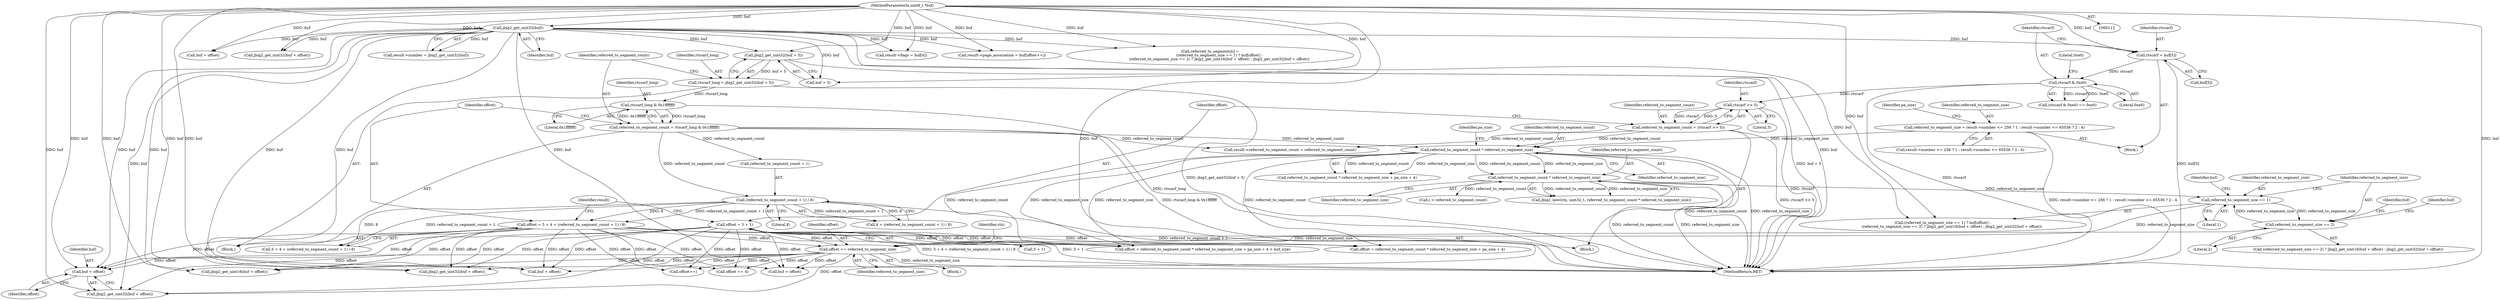 digraph "0_ghostscript_e698d5c11d27212aa1098bc5b1673a3378563092_11@pointer" {
"1000369" [label="(Call,buf + offset)"];
"1000155" [label="(Call,jbig2_get_uint32(buf))"];
"1000114" [label="(MethodParameterIn,uint8_t *buf)"];
"1000329" [label="(Call,offset += referred_to_segment_size)"];
"1000311" [label="(Call,referred_to_segment_size == 1)"];
"1000280" [label="(Call,referred_to_segment_count * referred_to_segment_size)"];
"1000247" [label="(Call,referred_to_segment_count * referred_to_segment_size)"];
"1000200" [label="(Call,referred_to_segment_count = (rtscarf >> 5))"];
"1000202" [label="(Call,rtscarf >> 5)"];
"1000171" [label="(Call,rtscarf & 0xe0)"];
"1000164" [label="(Call,rtscarf = buf[5])"];
"1000182" [label="(Call,referred_to_segment_count = rtscarf_long & 0x1fffffff)"];
"1000184" [label="(Call,rtscarf_long & 0x1fffffff)"];
"1000176" [label="(Call,rtscarf_long = jbig2_get_uint32(buf + 5))"];
"1000178" [label="(Call,jbig2_get_uint32(buf + 5))"];
"1000215" [label="(Call,referred_to_segment_size = result->number <= 256 ? 1 : result->number <= 65536 ? 2 : 4)"];
"1000318" [label="(Call,referred_to_segment_size == 2)"];
"1000187" [label="(Call,offset = 5 + 4 + (referred_to_segment_count + 1) / 8)"];
"1000193" [label="(Call,(referred_to_segment_count + 1) / 8)"];
"1000205" [label="(Call,offset = 5 + 1)"];
"1000174" [label="(Literal,0xe0)"];
"1000155" [label="(Call,jbig2_get_uint32(buf))"];
"1000310" [label="(Call,(referred_to_segment_size == 1) ? buf[offset] :\n                (referred_to_segment_size == 2) ? jbig2_get_uint16(buf + offset) : jbig2_get_uint32(buf + offset))"];
"1000216" [label="(Identifier,referred_to_segment_size)"];
"1000371" [label="(Identifier,offset)"];
"1000311" [label="(Call,referred_to_segment_size == 1)"];
"1000403" [label="(Call,buf + offset)"];
"1000331" [label="(Identifier,referred_to_segment_size)"];
"1000173" [label="(Literal,0xe0)"];
"1000243" [label="(Call,offset + referred_to_segment_count * referred_to_segment_size + pa_size + 4 > buf_size)"];
"1000199" [label="(Block,)"];
"1000370" [label="(Identifier,buf)"];
"1000321" [label="(Call,jbig2_get_uint16(buf + offset))"];
"1000305" [label="(Block,)"];
"1000171" [label="(Call,rtscarf & 0xe0)"];
"1000317" [label="(Call,(referred_to_segment_size == 2) ? jbig2_get_uint16(buf + offset) : jbig2_get_uint32(buf + offset))"];
"1000197" [label="(Literal,8)"];
"1000193" [label="(Call,(referred_to_segment_count + 1) / 8)"];
"1000322" [label="(Call,buf + offset)"];
"1000333" [label="(Identifier,ctx)"];
"1000151" [label="(Call,result->number = jbig2_get_uint32(buf))"];
"1000383" [label="(Call,offset++)"];
"1000247" [label="(Call,referred_to_segment_count * referred_to_segment_size)"];
"1000323" [label="(Identifier,buf)"];
"1000179" [label="(Call,buf + 5)"];
"1000244" [label="(Call,offset + referred_to_segment_count * referred_to_segment_size + pa_size + 4)"];
"1000206" [label="(Identifier,offset)"];
"1000191" [label="(Call,4 + (referred_to_segment_count + 1) / 8)"];
"1000203" [label="(Identifier,rtscarf)"];
"1000282" [label="(Identifier,referred_to_segment_size)"];
"1000177" [label="(Identifier,rtscarf_long)"];
"1000189" [label="(Call,5 + 4 + (referred_to_segment_count + 1) / 8)"];
"1000212" [label="(Identifier,result)"];
"1000184" [label="(Call,rtscarf_long & 0x1fffffff)"];
"1000402" [label="(Call,jbig2_get_uint32(buf + offset))"];
"1000187" [label="(Call,offset = 5 + 4 + (referred_to_segment_count + 1) / 8)"];
"1000327" [label="(Identifier,buf)"];
"1000215" [label="(Call,referred_to_segment_size = result->number <= 256 ? 1 : result->number <= 65536 ? 2 : 4)"];
"1000313" [label="(Literal,1)"];
"1000114" [label="(MethodParameterIn,uint8_t *buf)"];
"1000251" [label="(Identifier,pa_size)"];
"1000318" [label="(Call,referred_to_segment_size == 2)"];
"1000170" [label="(Call,(rtscarf & 0xe0) == 0xe0)"];
"1000205" [label="(Call,offset = 5 + 1)"];
"1000117" [label="(Block,)"];
"1000329" [label="(Call,offset += referred_to_segment_size)"];
"1000182" [label="(Call,referred_to_segment_count = rtscarf_long & 0x1fffffff)"];
"1000330" [label="(Identifier,offset)"];
"1000320" [label="(Literal,2)"];
"1000249" [label="(Identifier,referred_to_segment_size)"];
"1000325" [label="(Call,jbig2_get_uint32(buf + offset))"];
"1000315" [label="(Identifier,buf)"];
"1000188" [label="(Identifier,offset)"];
"1000281" [label="(Identifier,referred_to_segment_count)"];
"1000165" [label="(Identifier,rtscarf)"];
"1000233" [label="(Identifier,pa_size)"];
"1000246" [label="(Call,referred_to_segment_count * referred_to_segment_size + pa_size + 4)"];
"1000156" [label="(Identifier,buf)"];
"1000372" [label="(Call,offset += 4)"];
"1000312" [label="(Identifier,referred_to_segment_size)"];
"1000248" [label="(Identifier,referred_to_segment_count)"];
"1000166" [label="(Call,buf[5])"];
"1000172" [label="(Identifier,rtscarf)"];
"1000280" [label="(Call,referred_to_segment_count * referred_to_segment_size)"];
"1000202" [label="(Call,rtscarf >> 5)"];
"1000217" [label="(Call,result->number <= 256 ? 1 : result->number <= 65536 ? 2 : 4)"];
"1000300" [label="(Call,i < referred_to_segment_count)"];
"1000185" [label="(Identifier,rtscarf_long)"];
"1000207" [label="(Call,5 + 1)"];
"1000194" [label="(Call,referred_to_segment_count + 1)"];
"1000326" [label="(Call,buf + offset)"];
"1000178" [label="(Call,jbig2_get_uint32(buf + 5))"];
"1000175" [label="(Block,)"];
"1000204" [label="(Literal,5)"];
"1000186" [label="(Literal,0x1fffffff)"];
"1000201" [label="(Identifier,referred_to_segment_count)"];
"1000176" [label="(Call,rtscarf_long = jbig2_get_uint32(buf + 5))"];
"1000319" [label="(Identifier,referred_to_segment_size)"];
"1000210" [label="(Call,result->referred_to_segment_count = referred_to_segment_count)"];
"1000157" [label="(Call,result->flags = buf[4])"];
"1000419" [label="(MethodReturn,RET)"];
"1000377" [label="(Call,result->page_association = buf[offset++])"];
"1000277" [label="(Call,jbig2_new(ctx, uint32_t, referred_to_segment_count * referred_to_segment_size))"];
"1000306" [label="(Call,referred_to_segments[i] =\n                (referred_to_segment_size == 1) ? buf[offset] :\n                (referred_to_segment_size == 2) ? jbig2_get_uint16(buf + offset) : jbig2_get_uint32(buf + offset))"];
"1000369" [label="(Call,buf + offset)"];
"1000164" [label="(Call,rtscarf = buf[5])"];
"1000200" [label="(Call,referred_to_segment_count = (rtscarf >> 5))"];
"1000183" [label="(Identifier,referred_to_segment_count)"];
"1000368" [label="(Call,jbig2_get_uint32(buf + offset))"];
"1000369" -> "1000368"  [label="AST: "];
"1000369" -> "1000371"  [label="CFG: "];
"1000370" -> "1000369"  [label="AST: "];
"1000371" -> "1000369"  [label="AST: "];
"1000368" -> "1000369"  [label="CFG: "];
"1000155" -> "1000369"  [label="DDG: buf"];
"1000114" -> "1000369"  [label="DDG: buf"];
"1000329" -> "1000369"  [label="DDG: offset"];
"1000187" -> "1000369"  [label="DDG: offset"];
"1000205" -> "1000369"  [label="DDG: offset"];
"1000155" -> "1000151"  [label="AST: "];
"1000155" -> "1000156"  [label="CFG: "];
"1000156" -> "1000155"  [label="AST: "];
"1000151" -> "1000155"  [label="CFG: "];
"1000155" -> "1000419"  [label="DDG: buf"];
"1000155" -> "1000151"  [label="DDG: buf"];
"1000114" -> "1000155"  [label="DDG: buf"];
"1000155" -> "1000157"  [label="DDG: buf"];
"1000155" -> "1000164"  [label="DDG: buf"];
"1000155" -> "1000178"  [label="DDG: buf"];
"1000155" -> "1000179"  [label="DDG: buf"];
"1000155" -> "1000306"  [label="DDG: buf"];
"1000155" -> "1000310"  [label="DDG: buf"];
"1000155" -> "1000321"  [label="DDG: buf"];
"1000155" -> "1000322"  [label="DDG: buf"];
"1000155" -> "1000325"  [label="DDG: buf"];
"1000155" -> "1000326"  [label="DDG: buf"];
"1000155" -> "1000368"  [label="DDG: buf"];
"1000155" -> "1000377"  [label="DDG: buf"];
"1000155" -> "1000402"  [label="DDG: buf"];
"1000155" -> "1000403"  [label="DDG: buf"];
"1000114" -> "1000112"  [label="AST: "];
"1000114" -> "1000419"  [label="DDG: buf"];
"1000114" -> "1000157"  [label="DDG: buf"];
"1000114" -> "1000164"  [label="DDG: buf"];
"1000114" -> "1000178"  [label="DDG: buf"];
"1000114" -> "1000179"  [label="DDG: buf"];
"1000114" -> "1000306"  [label="DDG: buf"];
"1000114" -> "1000310"  [label="DDG: buf"];
"1000114" -> "1000321"  [label="DDG: buf"];
"1000114" -> "1000322"  [label="DDG: buf"];
"1000114" -> "1000325"  [label="DDG: buf"];
"1000114" -> "1000326"  [label="DDG: buf"];
"1000114" -> "1000368"  [label="DDG: buf"];
"1000114" -> "1000377"  [label="DDG: buf"];
"1000114" -> "1000402"  [label="DDG: buf"];
"1000114" -> "1000403"  [label="DDG: buf"];
"1000329" -> "1000305"  [label="AST: "];
"1000329" -> "1000331"  [label="CFG: "];
"1000330" -> "1000329"  [label="AST: "];
"1000331" -> "1000329"  [label="AST: "];
"1000333" -> "1000329"  [label="CFG: "];
"1000329" -> "1000419"  [label="DDG: referred_to_segment_size"];
"1000329" -> "1000321"  [label="DDG: offset"];
"1000329" -> "1000322"  [label="DDG: offset"];
"1000329" -> "1000325"  [label="DDG: offset"];
"1000329" -> "1000326"  [label="DDG: offset"];
"1000311" -> "1000329"  [label="DDG: referred_to_segment_size"];
"1000318" -> "1000329"  [label="DDG: referred_to_segment_size"];
"1000187" -> "1000329"  [label="DDG: offset"];
"1000205" -> "1000329"  [label="DDG: offset"];
"1000329" -> "1000368"  [label="DDG: offset"];
"1000329" -> "1000372"  [label="DDG: offset"];
"1000329" -> "1000383"  [label="DDG: offset"];
"1000311" -> "1000310"  [label="AST: "];
"1000311" -> "1000313"  [label="CFG: "];
"1000312" -> "1000311"  [label="AST: "];
"1000313" -> "1000311"  [label="AST: "];
"1000315" -> "1000311"  [label="CFG: "];
"1000319" -> "1000311"  [label="CFG: "];
"1000280" -> "1000311"  [label="DDG: referred_to_segment_size"];
"1000318" -> "1000311"  [label="DDG: referred_to_segment_size"];
"1000311" -> "1000318"  [label="DDG: referred_to_segment_size"];
"1000280" -> "1000277"  [label="AST: "];
"1000280" -> "1000282"  [label="CFG: "];
"1000281" -> "1000280"  [label="AST: "];
"1000282" -> "1000280"  [label="AST: "];
"1000277" -> "1000280"  [label="CFG: "];
"1000280" -> "1000419"  [label="DDG: referred_to_segment_size"];
"1000280" -> "1000419"  [label="DDG: referred_to_segment_count"];
"1000280" -> "1000277"  [label="DDG: referred_to_segment_count"];
"1000280" -> "1000277"  [label="DDG: referred_to_segment_size"];
"1000247" -> "1000280"  [label="DDG: referred_to_segment_count"];
"1000247" -> "1000280"  [label="DDG: referred_to_segment_size"];
"1000280" -> "1000300"  [label="DDG: referred_to_segment_count"];
"1000247" -> "1000246"  [label="AST: "];
"1000247" -> "1000249"  [label="CFG: "];
"1000248" -> "1000247"  [label="AST: "];
"1000249" -> "1000247"  [label="AST: "];
"1000251" -> "1000247"  [label="CFG: "];
"1000247" -> "1000419"  [label="DDG: referred_to_segment_count"];
"1000247" -> "1000419"  [label="DDG: referred_to_segment_size"];
"1000247" -> "1000243"  [label="DDG: referred_to_segment_count"];
"1000247" -> "1000243"  [label="DDG: referred_to_segment_size"];
"1000247" -> "1000244"  [label="DDG: referred_to_segment_count"];
"1000247" -> "1000244"  [label="DDG: referred_to_segment_size"];
"1000247" -> "1000246"  [label="DDG: referred_to_segment_count"];
"1000247" -> "1000246"  [label="DDG: referred_to_segment_size"];
"1000200" -> "1000247"  [label="DDG: referred_to_segment_count"];
"1000182" -> "1000247"  [label="DDG: referred_to_segment_count"];
"1000215" -> "1000247"  [label="DDG: referred_to_segment_size"];
"1000200" -> "1000199"  [label="AST: "];
"1000200" -> "1000202"  [label="CFG: "];
"1000201" -> "1000200"  [label="AST: "];
"1000202" -> "1000200"  [label="AST: "];
"1000206" -> "1000200"  [label="CFG: "];
"1000200" -> "1000419"  [label="DDG: rtscarf >> 5"];
"1000202" -> "1000200"  [label="DDG: rtscarf"];
"1000202" -> "1000200"  [label="DDG: 5"];
"1000200" -> "1000210"  [label="DDG: referred_to_segment_count"];
"1000202" -> "1000204"  [label="CFG: "];
"1000203" -> "1000202"  [label="AST: "];
"1000204" -> "1000202"  [label="AST: "];
"1000202" -> "1000419"  [label="DDG: rtscarf"];
"1000171" -> "1000202"  [label="DDG: rtscarf"];
"1000171" -> "1000170"  [label="AST: "];
"1000171" -> "1000173"  [label="CFG: "];
"1000172" -> "1000171"  [label="AST: "];
"1000173" -> "1000171"  [label="AST: "];
"1000174" -> "1000171"  [label="CFG: "];
"1000171" -> "1000419"  [label="DDG: rtscarf"];
"1000171" -> "1000170"  [label="DDG: rtscarf"];
"1000171" -> "1000170"  [label="DDG: 0xe0"];
"1000164" -> "1000171"  [label="DDG: rtscarf"];
"1000164" -> "1000117"  [label="AST: "];
"1000164" -> "1000166"  [label="CFG: "];
"1000165" -> "1000164"  [label="AST: "];
"1000166" -> "1000164"  [label="AST: "];
"1000172" -> "1000164"  [label="CFG: "];
"1000164" -> "1000419"  [label="DDG: buf[5]"];
"1000182" -> "1000175"  [label="AST: "];
"1000182" -> "1000184"  [label="CFG: "];
"1000183" -> "1000182"  [label="AST: "];
"1000184" -> "1000182"  [label="AST: "];
"1000188" -> "1000182"  [label="CFG: "];
"1000182" -> "1000419"  [label="DDG: rtscarf_long & 0x1fffffff"];
"1000184" -> "1000182"  [label="DDG: rtscarf_long"];
"1000184" -> "1000182"  [label="DDG: 0x1fffffff"];
"1000182" -> "1000193"  [label="DDG: referred_to_segment_count"];
"1000182" -> "1000194"  [label="DDG: referred_to_segment_count"];
"1000182" -> "1000210"  [label="DDG: referred_to_segment_count"];
"1000184" -> "1000186"  [label="CFG: "];
"1000185" -> "1000184"  [label="AST: "];
"1000186" -> "1000184"  [label="AST: "];
"1000184" -> "1000419"  [label="DDG: rtscarf_long"];
"1000176" -> "1000184"  [label="DDG: rtscarf_long"];
"1000176" -> "1000175"  [label="AST: "];
"1000176" -> "1000178"  [label="CFG: "];
"1000177" -> "1000176"  [label="AST: "];
"1000178" -> "1000176"  [label="AST: "];
"1000183" -> "1000176"  [label="CFG: "];
"1000176" -> "1000419"  [label="DDG: jbig2_get_uint32(buf + 5)"];
"1000178" -> "1000176"  [label="DDG: buf + 5"];
"1000178" -> "1000179"  [label="CFG: "];
"1000179" -> "1000178"  [label="AST: "];
"1000178" -> "1000419"  [label="DDG: buf + 5"];
"1000215" -> "1000117"  [label="AST: "];
"1000215" -> "1000217"  [label="CFG: "];
"1000216" -> "1000215"  [label="AST: "];
"1000217" -> "1000215"  [label="AST: "];
"1000233" -> "1000215"  [label="CFG: "];
"1000215" -> "1000419"  [label="DDG: result->number <= 256 ? 1 : result->number <= 65536 ? 2 : 4"];
"1000318" -> "1000317"  [label="AST: "];
"1000318" -> "1000320"  [label="CFG: "];
"1000319" -> "1000318"  [label="AST: "];
"1000320" -> "1000318"  [label="AST: "];
"1000323" -> "1000318"  [label="CFG: "];
"1000327" -> "1000318"  [label="CFG: "];
"1000187" -> "1000175"  [label="AST: "];
"1000187" -> "1000189"  [label="CFG: "];
"1000188" -> "1000187"  [label="AST: "];
"1000189" -> "1000187"  [label="AST: "];
"1000212" -> "1000187"  [label="CFG: "];
"1000187" -> "1000419"  [label="DDG: 5 + 4 + (referred_to_segment_count + 1) / 8"];
"1000193" -> "1000187"  [label="DDG: referred_to_segment_count + 1"];
"1000193" -> "1000187"  [label="DDG: 8"];
"1000187" -> "1000243"  [label="DDG: offset"];
"1000187" -> "1000244"  [label="DDG: offset"];
"1000187" -> "1000321"  [label="DDG: offset"];
"1000187" -> "1000322"  [label="DDG: offset"];
"1000187" -> "1000325"  [label="DDG: offset"];
"1000187" -> "1000326"  [label="DDG: offset"];
"1000187" -> "1000368"  [label="DDG: offset"];
"1000187" -> "1000372"  [label="DDG: offset"];
"1000187" -> "1000383"  [label="DDG: offset"];
"1000193" -> "1000191"  [label="AST: "];
"1000193" -> "1000197"  [label="CFG: "];
"1000194" -> "1000193"  [label="AST: "];
"1000197" -> "1000193"  [label="AST: "];
"1000191" -> "1000193"  [label="CFG: "];
"1000193" -> "1000419"  [label="DDG: referred_to_segment_count + 1"];
"1000193" -> "1000189"  [label="DDG: referred_to_segment_count + 1"];
"1000193" -> "1000189"  [label="DDG: 8"];
"1000193" -> "1000191"  [label="DDG: referred_to_segment_count + 1"];
"1000193" -> "1000191"  [label="DDG: 8"];
"1000205" -> "1000199"  [label="AST: "];
"1000205" -> "1000207"  [label="CFG: "];
"1000206" -> "1000205"  [label="AST: "];
"1000207" -> "1000205"  [label="AST: "];
"1000212" -> "1000205"  [label="CFG: "];
"1000205" -> "1000419"  [label="DDG: 5 + 1"];
"1000205" -> "1000243"  [label="DDG: offset"];
"1000205" -> "1000244"  [label="DDG: offset"];
"1000205" -> "1000321"  [label="DDG: offset"];
"1000205" -> "1000322"  [label="DDG: offset"];
"1000205" -> "1000325"  [label="DDG: offset"];
"1000205" -> "1000326"  [label="DDG: offset"];
"1000205" -> "1000368"  [label="DDG: offset"];
"1000205" -> "1000372"  [label="DDG: offset"];
"1000205" -> "1000383"  [label="DDG: offset"];
}
